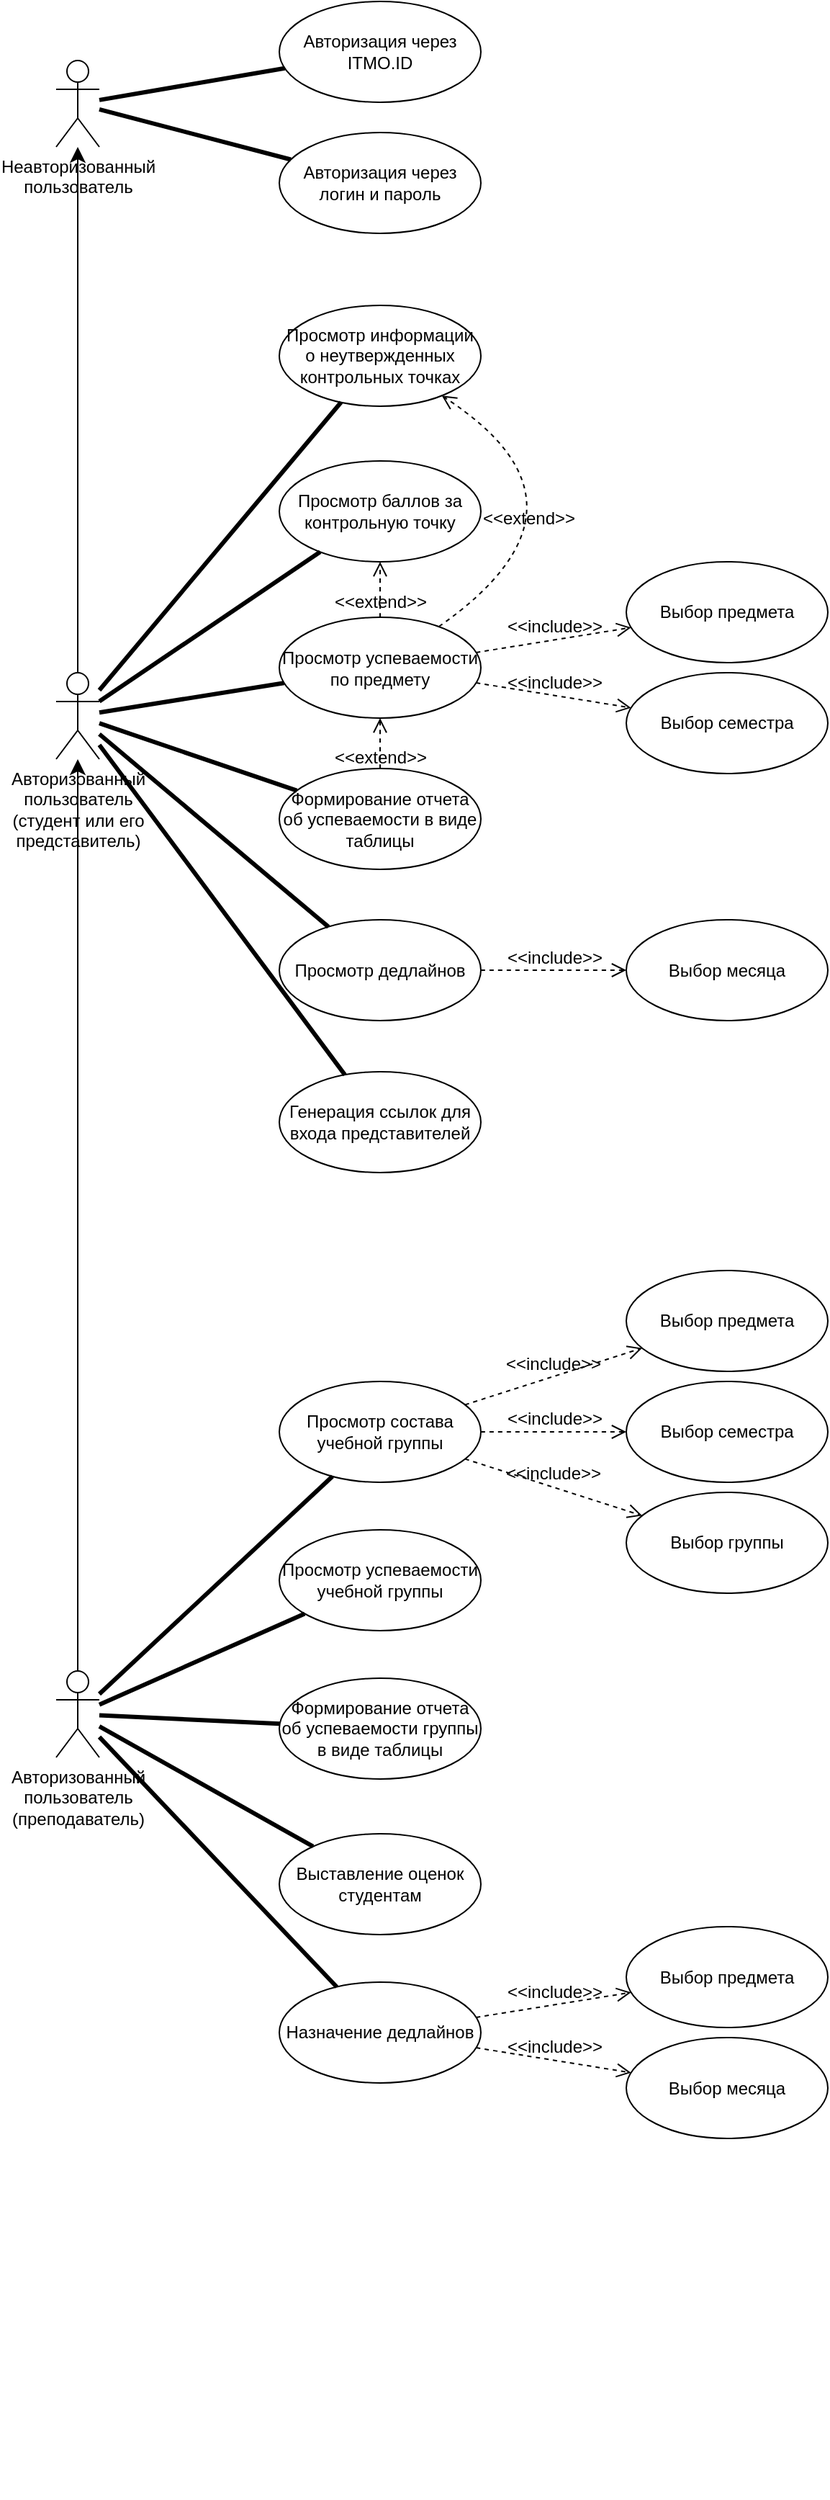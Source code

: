 <mxfile version="26.0.16">
  <diagram name="Страница — 1" id="uJSsruG9rrBtv8y02ffY">
    <mxGraphModel dx="2074" dy="1190" grid="0" gridSize="10" guides="1" tooltips="1" connect="1" arrows="1" fold="1" page="0" pageScale="1" pageWidth="827" pageHeight="1169" math="0" shadow="0">
      <root>
        <mxCell id="0" />
        <mxCell id="1" parent="0" />
        <mxCell id="HuEyecqMvvr7R-wiwZbG-13" value="" style="edgeStyle=none;curved=1;rounded=0;orthogonalLoop=1;jettySize=auto;html=1;fontSize=12;startSize=8;endSize=8;" parent="1" source="HuEyecqMvvr7R-wiwZbG-7" target="HuEyecqMvvr7R-wiwZbG-12" edge="1">
          <mxGeometry relative="1" as="geometry" />
        </mxCell>
        <mxCell id="HuEyecqMvvr7R-wiwZbG-7" value="Авторизованный&lt;br&gt;пользователь&lt;br&gt;(преподаватель)" style="shape=umlActor;verticalLabelPosition=bottom;verticalAlign=top;html=1;" parent="1" vertex="1">
          <mxGeometry x="-62" y="862" width="30" height="60" as="geometry" />
        </mxCell>
        <mxCell id="HuEyecqMvvr7R-wiwZbG-15" value="" style="edgeStyle=none;curved=1;rounded=0;orthogonalLoop=1;jettySize=auto;html=1;fontSize=12;startSize=8;endSize=8;" parent="1" source="HuEyecqMvvr7R-wiwZbG-12" target="HuEyecqMvvr7R-wiwZbG-14" edge="1">
          <mxGeometry relative="1" as="geometry" />
        </mxCell>
        <mxCell id="HuEyecqMvvr7R-wiwZbG-12" value="&lt;div&gt;Авторизованный&lt;/div&gt;&lt;div&gt;пользователь&lt;/div&gt;&lt;div&gt;(студент или его&lt;/div&gt;&lt;div&gt;представитель)&lt;br&gt;&lt;/div&gt;" style="shape=umlActor;verticalLabelPosition=bottom;verticalAlign=top;html=1;" parent="1" vertex="1">
          <mxGeometry x="-62" y="169" width="30" height="60" as="geometry" />
        </mxCell>
        <mxCell id="HuEyecqMvvr7R-wiwZbG-14" value="&lt;div&gt;Неавторизованный&lt;/div&gt;&lt;div&gt;пользователь&lt;br&gt;&lt;/div&gt;" style="shape=umlActor;verticalLabelPosition=bottom;verticalAlign=top;html=1;" parent="1" vertex="1">
          <mxGeometry x="-62" y="-256" width="30" height="60" as="geometry" />
        </mxCell>
        <mxCell id="HuEyecqMvvr7R-wiwZbG-16" value="&lt;div&gt;Авторизация через ITMO.ID&lt;/div&gt;" style="ellipse;whiteSpace=wrap;html=1;" parent="1" vertex="1">
          <mxGeometry x="93" y="-297" width="140" height="70" as="geometry" />
        </mxCell>
        <mxCell id="HuEyecqMvvr7R-wiwZbG-19" value="Авторизация через логин и пароль" style="ellipse;whiteSpace=wrap;html=1;" parent="1" vertex="1">
          <mxGeometry x="93" y="-206" width="140" height="70" as="geometry" />
        </mxCell>
        <mxCell id="HuEyecqMvvr7R-wiwZbG-20" value="Просмотр успеваемости по предмету" style="ellipse;whiteSpace=wrap;html=1;" parent="1" vertex="1">
          <mxGeometry x="93" y="130.5" width="140" height="70" as="geometry" />
        </mxCell>
        <mxCell id="HuEyecqMvvr7R-wiwZbG-21" value="Выбор предмета" style="ellipse;whiteSpace=wrap;html=1;" parent="1" vertex="1">
          <mxGeometry x="334" y="92" width="140" height="70" as="geometry" />
        </mxCell>
        <mxCell id="HuEyecqMvvr7R-wiwZbG-22" value="Выбор семестра" style="ellipse;whiteSpace=wrap;html=1;" parent="1" vertex="1">
          <mxGeometry x="334" y="169" width="140" height="70" as="geometry" />
        </mxCell>
        <mxCell id="HuEyecqMvvr7R-wiwZbG-23" value="&amp;lt;&amp;lt;include&amp;gt;&amp;gt;" style="html=1;verticalAlign=bottom;labelBackgroundColor=none;endArrow=open;endFill=0;dashed=1;rounded=0;fontSize=12;startSize=8;endSize=8;curved=1;" parent="1" source="HuEyecqMvvr7R-wiwZbG-20" target="HuEyecqMvvr7R-wiwZbG-22" edge="1">
          <mxGeometry width="160" relative="1" as="geometry">
            <mxPoint x="84" y="246.5" as="sourcePoint" />
            <mxPoint x="244" y="246.5" as="targetPoint" />
          </mxGeometry>
        </mxCell>
        <mxCell id="HuEyecqMvvr7R-wiwZbG-24" value="&amp;lt;&amp;lt;include&amp;gt;&amp;gt;" style="html=1;verticalAlign=bottom;labelBackgroundColor=none;endArrow=open;endFill=0;dashed=1;rounded=0;fontSize=12;startSize=8;endSize=8;curved=1;" parent="1" source="HuEyecqMvvr7R-wiwZbG-20" target="HuEyecqMvvr7R-wiwZbG-21" edge="1">
          <mxGeometry width="160" relative="1" as="geometry">
            <mxPoint x="84" y="246.5" as="sourcePoint" />
            <mxPoint x="244" y="246.5" as="targetPoint" />
          </mxGeometry>
        </mxCell>
        <mxCell id="HuEyecqMvvr7R-wiwZbG-25" value="Формирование отчета об успеваемости в виде таблицы" style="ellipse;whiteSpace=wrap;html=1;" parent="1" vertex="1">
          <mxGeometry x="93" y="235.5" width="140" height="70" as="geometry" />
        </mxCell>
        <mxCell id="HuEyecqMvvr7R-wiwZbG-27" value="&amp;lt;&amp;lt;extend&amp;gt;&amp;gt;" style="html=1;verticalAlign=bottom;labelBackgroundColor=none;endArrow=open;endFill=0;dashed=1;rounded=0;fontSize=12;startSize=8;endSize=8;curved=1;" parent="1" source="HuEyecqMvvr7R-wiwZbG-25" target="HuEyecqMvvr7R-wiwZbG-20" edge="1">
          <mxGeometry x="-1" y="-1" width="160" relative="1" as="geometry">
            <mxPoint x="164" y="276.5" as="sourcePoint" />
            <mxPoint x="324" y="276.5" as="targetPoint" />
            <mxPoint x="-1" y="1" as="offset" />
          </mxGeometry>
        </mxCell>
        <mxCell id="HuEyecqMvvr7R-wiwZbG-28" value="Просмотр дедлайнов" style="ellipse;whiteSpace=wrap;html=1;" parent="1" vertex="1">
          <mxGeometry x="93" y="340.5" width="140" height="70" as="geometry" />
        </mxCell>
        <mxCell id="HuEyecqMvvr7R-wiwZbG-29" value="Выбор месяца" style="ellipse;whiteSpace=wrap;html=1;" parent="1" vertex="1">
          <mxGeometry x="334" y="340.5" width="140" height="70" as="geometry" />
        </mxCell>
        <mxCell id="HuEyecqMvvr7R-wiwZbG-30" value="&amp;lt;&amp;lt;include&amp;gt;&amp;gt;" style="html=1;verticalAlign=bottom;labelBackgroundColor=none;endArrow=open;endFill=0;dashed=1;rounded=0;fontSize=12;startSize=8;endSize=8;curved=1;" parent="1" source="HuEyecqMvvr7R-wiwZbG-28" target="HuEyecqMvvr7R-wiwZbG-29" edge="1">
          <mxGeometry width="160" relative="1" as="geometry">
            <mxPoint x="166" y="244.5" as="sourcePoint" />
            <mxPoint x="326" y="244.5" as="targetPoint" />
          </mxGeometry>
        </mxCell>
        <mxCell id="HuEyecqMvvr7R-wiwZbG-31" value="Просмотр баллов за контрольную точку" style="ellipse;whiteSpace=wrap;html=1;" parent="1" vertex="1">
          <mxGeometry x="93" y="22" width="140" height="70" as="geometry" />
        </mxCell>
        <mxCell id="HuEyecqMvvr7R-wiwZbG-32" value="&lt;div&gt;Просмотр информации о неутвержденных контрольных точках&lt;/div&gt;" style="ellipse;whiteSpace=wrap;html=1;" parent="1" vertex="1">
          <mxGeometry x="93" y="-86" width="140" height="70" as="geometry" />
        </mxCell>
        <mxCell id="HuEyecqMvvr7R-wiwZbG-33" value="&amp;lt;&amp;lt;extend&amp;gt;&amp;gt;" style="html=1;verticalAlign=bottom;labelBackgroundColor=none;endArrow=open;endFill=0;dashed=1;rounded=0;fontSize=12;startSize=8;endSize=8;curved=1;" parent="1" source="HuEyecqMvvr7R-wiwZbG-20" target="HuEyecqMvvr7R-wiwZbG-31" edge="1">
          <mxGeometry x="-0.922" width="160" relative="1" as="geometry">
            <mxPoint x="239" y="95" as="sourcePoint" />
            <mxPoint x="399" y="95" as="targetPoint" />
            <mxPoint as="offset" />
          </mxGeometry>
        </mxCell>
        <mxCell id="HuEyecqMvvr7R-wiwZbG-34" value="&amp;lt;&amp;lt;extend&amp;gt;&amp;gt;" style="html=1;verticalAlign=bottom;labelBackgroundColor=none;endArrow=open;endFill=0;dashed=1;rounded=0;fontSize=12;startSize=8;endSize=8;curved=1;" parent="1" source="HuEyecqMvvr7R-wiwZbG-20" target="HuEyecqMvvr7R-wiwZbG-32" edge="1">
          <mxGeometry x="-0.382" y="19" width="160" relative="1" as="geometry">
            <mxPoint x="274" y="-4" as="sourcePoint" />
            <mxPoint x="434" y="-4" as="targetPoint" />
            <Array as="points">
              <mxPoint x="324" y="53" />
            </Array>
            <mxPoint y="1" as="offset" />
          </mxGeometry>
        </mxCell>
        <mxCell id="HuEyecqMvvr7R-wiwZbG-35" value="&lt;div&gt;Генерация ссылок для входа представителей&lt;/div&gt;" style="ellipse;whiteSpace=wrap;html=1;" parent="1" vertex="1">
          <mxGeometry x="93" y="446" width="140" height="70" as="geometry" />
        </mxCell>
        <mxCell id="HuEyecqMvvr7R-wiwZbG-36" value="Просмотр состава учебной группы" style="ellipse;whiteSpace=wrap;html=1;" parent="1" vertex="1">
          <mxGeometry x="93" y="661" width="140" height="70" as="geometry" />
        </mxCell>
        <mxCell id="HuEyecqMvvr7R-wiwZbG-37" value="Выбор предмета" style="ellipse;whiteSpace=wrap;html=1;" parent="1" vertex="1">
          <mxGeometry x="334" y="584" width="140" height="70" as="geometry" />
        </mxCell>
        <mxCell id="HuEyecqMvvr7R-wiwZbG-38" value="Выбор семестра" style="ellipse;whiteSpace=wrap;html=1;" parent="1" vertex="1">
          <mxGeometry x="334" y="661" width="140" height="70" as="geometry" />
        </mxCell>
        <mxCell id="HuEyecqMvvr7R-wiwZbG-39" value="Выбор группы" style="ellipse;whiteSpace=wrap;html=1;" parent="1" vertex="1">
          <mxGeometry x="334" y="738" width="140" height="70" as="geometry" />
        </mxCell>
        <mxCell id="HuEyecqMvvr7R-wiwZbG-41" value="&amp;lt;&amp;lt;include&amp;gt;&amp;gt;" style="html=1;verticalAlign=bottom;labelBackgroundColor=none;endArrow=open;endFill=0;dashed=1;rounded=0;fontSize=12;startSize=8;endSize=8;curved=1;" parent="1" source="HuEyecqMvvr7R-wiwZbG-36" target="HuEyecqMvvr7R-wiwZbG-39" edge="1">
          <mxGeometry width="160" relative="1" as="geometry">
            <mxPoint x="133" y="821" as="sourcePoint" />
            <mxPoint x="293" y="821" as="targetPoint" />
          </mxGeometry>
        </mxCell>
        <mxCell id="HuEyecqMvvr7R-wiwZbG-42" value="&amp;lt;&amp;lt;include&amp;gt;&amp;gt;" style="html=1;verticalAlign=bottom;labelBackgroundColor=none;endArrow=open;endFill=0;dashed=1;rounded=0;fontSize=12;startSize=8;endSize=8;curved=1;" parent="1" source="HuEyecqMvvr7R-wiwZbG-36" target="HuEyecqMvvr7R-wiwZbG-38" edge="1">
          <mxGeometry width="160" relative="1" as="geometry">
            <mxPoint x="147" y="790" as="sourcePoint" />
            <mxPoint x="307" y="790" as="targetPoint" />
          </mxGeometry>
        </mxCell>
        <mxCell id="HuEyecqMvvr7R-wiwZbG-43" value="&amp;lt;&amp;lt;include&amp;gt;&amp;gt;" style="html=1;verticalAlign=bottom;labelBackgroundColor=none;endArrow=open;endFill=0;dashed=1;rounded=0;fontSize=12;startSize=8;endSize=8;curved=1;" parent="1" source="HuEyecqMvvr7R-wiwZbG-36" target="HuEyecqMvvr7R-wiwZbG-37" edge="1">
          <mxGeometry width="160" relative="1" as="geometry">
            <mxPoint x="134" y="838" as="sourcePoint" />
            <mxPoint x="294" y="838" as="targetPoint" />
          </mxGeometry>
        </mxCell>
        <mxCell id="HuEyecqMvvr7R-wiwZbG-44" value="Просмотр успеваемости учебной группы" style="ellipse;whiteSpace=wrap;html=1;" parent="1" vertex="1">
          <mxGeometry x="93" y="764" width="140" height="70" as="geometry" />
        </mxCell>
        <mxCell id="HuEyecqMvvr7R-wiwZbG-45" value="Выставление оценок студентам" style="ellipse;whiteSpace=wrap;html=1;" parent="1" vertex="1">
          <mxGeometry x="93" y="975" width="140" height="70" as="geometry" />
        </mxCell>
        <mxCell id="HuEyecqMvvr7R-wiwZbG-46" value="Назначение дедлайнов" style="ellipse;whiteSpace=wrap;html=1;" parent="1" vertex="1">
          <mxGeometry x="93" y="1078" width="140" height="70" as="geometry" />
        </mxCell>
        <mxCell id="HuEyecqMvvr7R-wiwZbG-49" value="Выбор предмета" style="ellipse;whiteSpace=wrap;html=1;" parent="1" vertex="1">
          <mxGeometry x="334" y="1039.5" width="140" height="70" as="geometry" />
        </mxCell>
        <mxCell id="HuEyecqMvvr7R-wiwZbG-50" value="Выбор месяца" style="ellipse;whiteSpace=wrap;html=1;" parent="1" vertex="1">
          <mxGeometry x="334" y="1116.5" width="140" height="70" as="geometry" />
        </mxCell>
        <mxCell id="HuEyecqMvvr7R-wiwZbG-51" value="&lt;div&gt;Формирование отчета об успеваемости группы в виде таблицы&lt;/div&gt;" style="ellipse;whiteSpace=wrap;html=1;" parent="1" vertex="1">
          <mxGeometry x="93" y="867" width="140" height="70" as="geometry" />
        </mxCell>
        <mxCell id="HuEyecqMvvr7R-wiwZbG-57" style="edgeStyle=none;curved=1;rounded=0;orthogonalLoop=1;jettySize=auto;html=1;exitX=1;exitY=0.333;exitDx=0;exitDy=0;exitPerimeter=0;fontSize=12;startSize=8;endSize=8;" parent="1" edge="1">
          <mxGeometry relative="1" as="geometry">
            <mxPoint x="-32" y="1426" as="sourcePoint" />
            <mxPoint x="-32" y="1426" as="targetPoint" />
          </mxGeometry>
        </mxCell>
        <mxCell id="T9esfEOTuSrcaKHt0shv-1" value="" style="endArrow=none;startArrow=none;endFill=0;startFill=0;endSize=8;html=1;verticalAlign=bottom;labelBackgroundColor=none;strokeWidth=3;rounded=0;" edge="1" parent="1" source="HuEyecqMvvr7R-wiwZbG-14" target="HuEyecqMvvr7R-wiwZbG-16">
          <mxGeometry width="160" relative="1" as="geometry">
            <mxPoint x="-9" y="-127" as="sourcePoint" />
            <mxPoint x="151" y="-127" as="targetPoint" />
          </mxGeometry>
        </mxCell>
        <mxCell id="T9esfEOTuSrcaKHt0shv-2" value="" style="endArrow=none;startArrow=none;endFill=0;startFill=0;endSize=8;html=1;verticalAlign=bottom;labelBackgroundColor=none;strokeWidth=3;rounded=0;" edge="1" parent="1" source="HuEyecqMvvr7R-wiwZbG-14" target="HuEyecqMvvr7R-wiwZbG-19">
          <mxGeometry width="160" relative="1" as="geometry">
            <mxPoint x="-374" y="-258.351" as="sourcePoint" />
            <mxPoint x="-245" y="-280.351" as="targetPoint" />
          </mxGeometry>
        </mxCell>
        <mxCell id="T9esfEOTuSrcaKHt0shv-3" value="" style="endArrow=none;startArrow=none;endFill=0;startFill=0;endSize=8;html=1;verticalAlign=bottom;labelBackgroundColor=none;strokeWidth=3;rounded=0;" edge="1" parent="1" source="HuEyecqMvvr7R-wiwZbG-12" target="HuEyecqMvvr7R-wiwZbG-32">
          <mxGeometry width="160" relative="1" as="geometry">
            <mxPoint x="-26" y="68.649" as="sourcePoint" />
            <mxPoint x="103" y="46.649" as="targetPoint" />
          </mxGeometry>
        </mxCell>
        <mxCell id="T9esfEOTuSrcaKHt0shv-4" value="" style="endArrow=none;startArrow=none;endFill=0;startFill=0;endSize=8;html=1;verticalAlign=bottom;labelBackgroundColor=none;strokeWidth=3;rounded=0;" edge="1" parent="1" source="HuEyecqMvvr7R-wiwZbG-12" target="HuEyecqMvvr7R-wiwZbG-31">
          <mxGeometry width="160" relative="1" as="geometry">
            <mxPoint x="-250" y="-17.351" as="sourcePoint" />
            <mxPoint x="-121" y="-39.351" as="targetPoint" />
          </mxGeometry>
        </mxCell>
        <mxCell id="T9esfEOTuSrcaKHt0shv-5" value="" style="endArrow=none;startArrow=none;endFill=0;startFill=0;endSize=8;html=1;verticalAlign=bottom;labelBackgroundColor=none;strokeWidth=3;rounded=0;" edge="1" parent="1" source="HuEyecqMvvr7R-wiwZbG-12" target="HuEyecqMvvr7R-wiwZbG-20">
          <mxGeometry width="160" relative="1" as="geometry">
            <mxPoint x="-246" y="83.649" as="sourcePoint" />
            <mxPoint x="-117" y="61.649" as="targetPoint" />
          </mxGeometry>
        </mxCell>
        <mxCell id="T9esfEOTuSrcaKHt0shv-6" value="" style="endArrow=none;startArrow=none;endFill=0;startFill=0;endSize=8;html=1;verticalAlign=bottom;labelBackgroundColor=none;strokeWidth=3;rounded=0;" edge="1" parent="1" source="HuEyecqMvvr7R-wiwZbG-28" target="HuEyecqMvvr7R-wiwZbG-12">
          <mxGeometry width="160" relative="1" as="geometry">
            <mxPoint x="-197" y="272.649" as="sourcePoint" />
            <mxPoint x="-71" y="208" as="targetPoint" />
          </mxGeometry>
        </mxCell>
        <mxCell id="T9esfEOTuSrcaKHt0shv-7" value="" style="endArrow=none;startArrow=none;endFill=0;startFill=0;endSize=8;html=1;verticalAlign=bottom;labelBackgroundColor=none;strokeWidth=3;rounded=0;" edge="1" parent="1" source="HuEyecqMvvr7R-wiwZbG-12" target="HuEyecqMvvr7R-wiwZbG-35">
          <mxGeometry width="160" relative="1" as="geometry">
            <mxPoint x="-55" y="414.649" as="sourcePoint" />
            <mxPoint x="74" y="392.649" as="targetPoint" />
          </mxGeometry>
        </mxCell>
        <mxCell id="T9esfEOTuSrcaKHt0shv-8" value="" style="endArrow=none;startArrow=none;endFill=0;startFill=0;endSize=8;html=1;verticalAlign=bottom;labelBackgroundColor=none;strokeWidth=3;rounded=0;" edge="1" parent="1" source="HuEyecqMvvr7R-wiwZbG-12" target="HuEyecqMvvr7R-wiwZbG-25">
          <mxGeometry width="160" relative="1" as="geometry">
            <mxPoint x="-159" y="255.649" as="sourcePoint" />
            <mxPoint x="-30" y="233.649" as="targetPoint" />
          </mxGeometry>
        </mxCell>
        <mxCell id="T9esfEOTuSrcaKHt0shv-9" value="" style="endArrow=none;startArrow=none;endFill=0;startFill=0;endSize=8;html=1;verticalAlign=bottom;labelBackgroundColor=none;strokeWidth=3;rounded=0;" edge="1" parent="1" source="HuEyecqMvvr7R-wiwZbG-7" target="HuEyecqMvvr7R-wiwZbG-44">
          <mxGeometry width="160" relative="1" as="geometry">
            <mxPoint x="-103" y="663.649" as="sourcePoint" />
            <mxPoint x="26" y="641.649" as="targetPoint" />
          </mxGeometry>
        </mxCell>
        <mxCell id="T9esfEOTuSrcaKHt0shv-10" value="" style="endArrow=none;startArrow=none;endFill=0;startFill=0;endSize=8;html=1;verticalAlign=bottom;labelBackgroundColor=none;strokeWidth=3;rounded=0;" edge="1" parent="1" source="HuEyecqMvvr7R-wiwZbG-7" target="HuEyecqMvvr7R-wiwZbG-51">
          <mxGeometry width="160" relative="1" as="geometry">
            <mxPoint x="-217" y="739.649" as="sourcePoint" />
            <mxPoint x="-88" y="717.649" as="targetPoint" />
          </mxGeometry>
        </mxCell>
        <mxCell id="T9esfEOTuSrcaKHt0shv-11" value="" style="endArrow=none;startArrow=none;endFill=0;startFill=0;endSize=8;html=1;verticalAlign=bottom;labelBackgroundColor=none;strokeWidth=3;rounded=0;" edge="1" parent="1" source="HuEyecqMvvr7R-wiwZbG-7" target="HuEyecqMvvr7R-wiwZbG-36">
          <mxGeometry width="160" relative="1" as="geometry">
            <mxPoint x="-13" y="730.999" as="sourcePoint" />
            <mxPoint x="116" y="708.999" as="targetPoint" />
          </mxGeometry>
        </mxCell>
        <mxCell id="T9esfEOTuSrcaKHt0shv-12" value="" style="endArrow=none;startArrow=none;endFill=0;startFill=0;endSize=8;html=1;verticalAlign=bottom;labelBackgroundColor=none;strokeWidth=3;rounded=0;" edge="1" parent="1" source="HuEyecqMvvr7R-wiwZbG-7" target="HuEyecqMvvr7R-wiwZbG-45">
          <mxGeometry width="160" relative="1" as="geometry">
            <mxPoint x="-298" y="786.649" as="sourcePoint" />
            <mxPoint x="-169" y="764.649" as="targetPoint" />
          </mxGeometry>
        </mxCell>
        <mxCell id="T9esfEOTuSrcaKHt0shv-13" value="" style="endArrow=none;startArrow=none;endFill=0;startFill=0;endSize=8;html=1;verticalAlign=bottom;labelBackgroundColor=none;strokeWidth=3;rounded=0;" edge="1" parent="1" source="HuEyecqMvvr7R-wiwZbG-46" target="HuEyecqMvvr7R-wiwZbG-7">
          <mxGeometry width="160" relative="1" as="geometry">
            <mxPoint x="-286" y="867.649" as="sourcePoint" />
            <mxPoint x="-157" y="845.649" as="targetPoint" />
          </mxGeometry>
        </mxCell>
        <mxCell id="T9esfEOTuSrcaKHt0shv-14" value="&amp;lt;&amp;lt;include&amp;gt;&amp;gt;" style="html=1;verticalAlign=bottom;labelBackgroundColor=none;endArrow=open;endFill=0;dashed=1;rounded=0;fontSize=12;startSize=8;endSize=8;curved=1;" edge="1" parent="1" source="HuEyecqMvvr7R-wiwZbG-46" target="HuEyecqMvvr7R-wiwZbG-49">
          <mxGeometry width="160" relative="1" as="geometry">
            <mxPoint x="244" y="956" as="sourcePoint" />
            <mxPoint x="404" y="956" as="targetPoint" />
          </mxGeometry>
        </mxCell>
        <mxCell id="T9esfEOTuSrcaKHt0shv-16" value="&amp;lt;&amp;lt;include&amp;gt;&amp;gt;" style="html=1;verticalAlign=bottom;labelBackgroundColor=none;endArrow=open;endFill=0;dashed=1;rounded=0;fontSize=12;startSize=8;endSize=8;curved=1;" edge="1" parent="1" source="HuEyecqMvvr7R-wiwZbG-46" target="HuEyecqMvvr7R-wiwZbG-50">
          <mxGeometry width="160" relative="1" as="geometry">
            <mxPoint x="-227" y="951" as="sourcePoint" />
            <mxPoint x="-67" y="951" as="targetPoint" />
          </mxGeometry>
        </mxCell>
      </root>
    </mxGraphModel>
  </diagram>
</mxfile>
